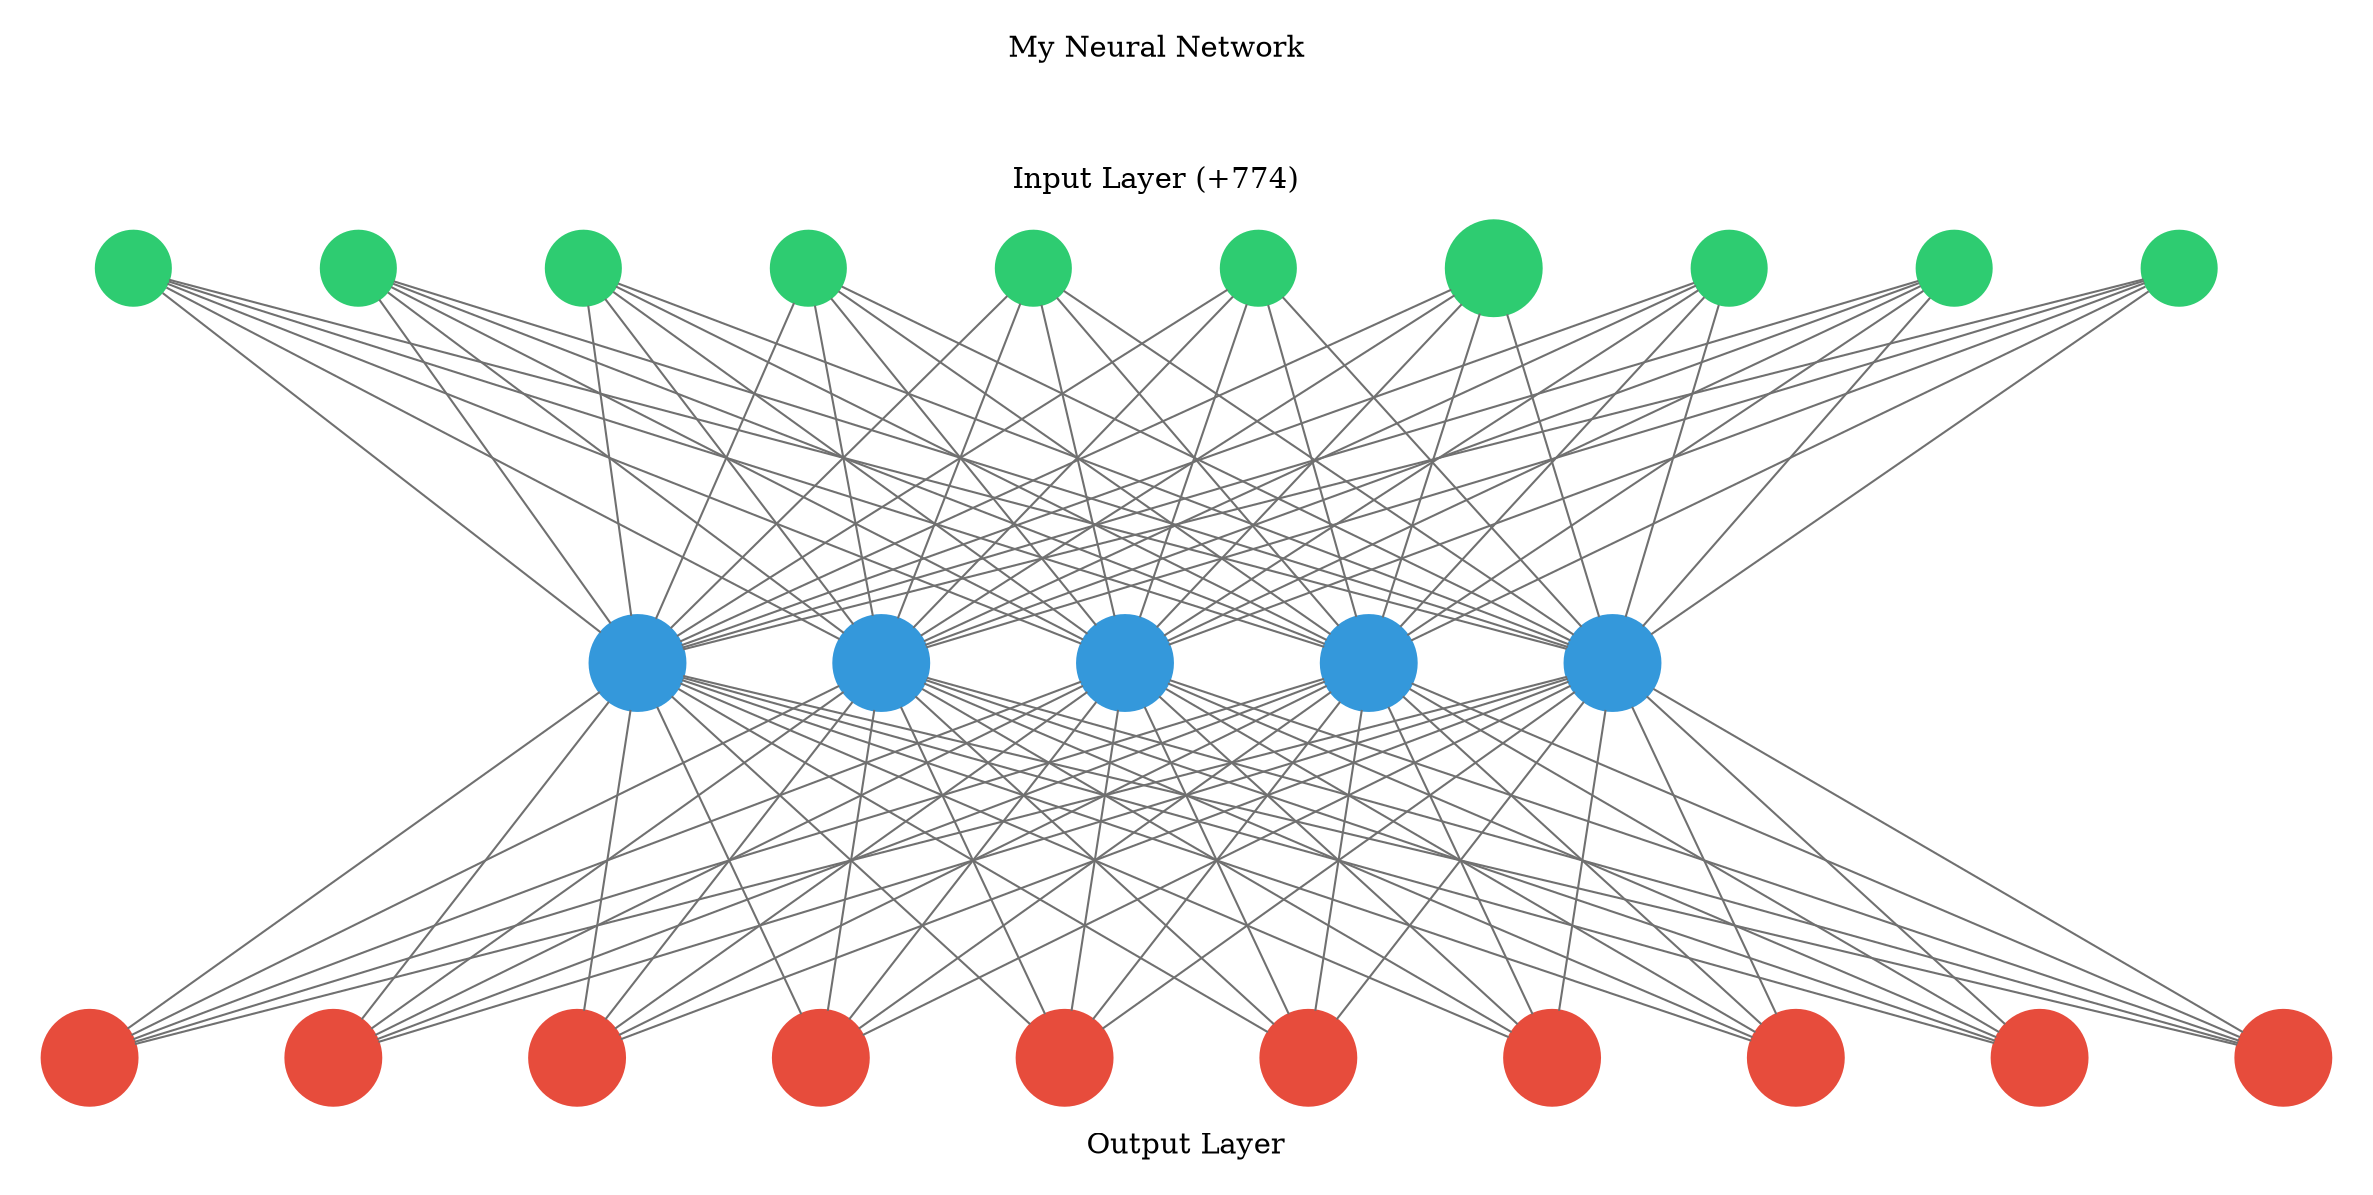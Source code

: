 digraph g {
	graph [nodesep=1 ranksep=2 splines=false]
	edge [arrowhead=none color="#707070"]
	subgraph cluster_input {
		node [color="#2ecc71" fontcolor="#2ecc71" shape=circle style=filled]
		color=white
		1
		label="My Neural Network



Input Layer (+774)"
		rank=same
		2
		label="My Neural Network



Input Layer (+774)"
		rank=same
		3
		label="My Neural Network



Input Layer (+774)"
		rank=same
		4
		label="My Neural Network



Input Layer (+774)"
		rank=same
		5
		label="My Neural Network



Input Layer (+774)"
		rank=same
		6
		label="My Neural Network



Input Layer (+774)"
		rank=same
		7
		label="My Neural Network



Input Layer (+774)"
		rank=same
		8
		label="My Neural Network



Input Layer (+774)"
		rank=same
		9
		label="My Neural Network



Input Layer (+774)"
		rank=same
		10
		label="My Neural Network



Input Layer (+774)"
		rank=same
	}
	1 -> 11
	2 -> 11
	3 -> 11
	4 -> 11
	5 -> 11
	6 -> 11
	7 -> 11
	8 -> 11
	9 -> 11
	10 -> 11
	1 -> 12
	2 -> 12
	3 -> 12
	4 -> 12
	5 -> 12
	6 -> 12
	7 -> 12
	8 -> 12
	9 -> 12
	10 -> 12
	1 -> 13
	2 -> 13
	3 -> 13
	4 -> 13
	5 -> 13
	6 -> 13
	7 -> 13
	8 -> 13
	9 -> 13
	10 -> 13
	1 -> 14
	2 -> 14
	3 -> 14
	4 -> 14
	5 -> 14
	6 -> 14
	7 -> 14
	8 -> 14
	9 -> 14
	10 -> 14
	1 -> 15
	2 -> 15
	3 -> 15
	4 -> 15
	5 -> 15
	6 -> 15
	7 -> 15
	8 -> 15
	9 -> 15
	10 -> 15
	subgraph cluster_1 {
		color=white
		rank=same
		label="" labeljust=right labelloc=b
		11 [color="#3498db" fontcolor="#3498db" shape=circle style=filled]
		12 [color="#3498db" fontcolor="#3498db" shape=circle style=filled]
		13 [color="#3498db" fontcolor="#3498db" shape=circle style=filled]
		14 [color="#3498db" fontcolor="#3498db" shape=circle style=filled]
		15 [color="#3498db" fontcolor="#3498db" shape=circle style=filled]
	}
	11 -> 16
	12 -> 16
	13 -> 16
	14 -> 16
	15 -> 16
	11 -> 17
	12 -> 17
	13 -> 17
	14 -> 17
	15 -> 17
	11 -> 18
	12 -> 18
	13 -> 18
	14 -> 18
	15 -> 18
	11 -> 19
	12 -> 19
	13 -> 19
	14 -> 19
	15 -> 19
	11 -> 20
	12 -> 20
	13 -> 20
	14 -> 20
	15 -> 20
	11 -> 21
	12 -> 21
	13 -> 21
	14 -> 21
	15 -> 21
	11 -> 22
	12 -> 22
	13 -> 22
	14 -> 22
	15 -> 22
	11 -> 23
	12 -> 23
	13 -> 23
	14 -> 23
	15 -> 23
	11 -> 24
	12 -> 24
	13 -> 24
	14 -> 24
	15 -> 24
	11 -> 25
	12 -> 25
	13 -> 25
	14 -> 25
	15 -> 25
	subgraph cluster_output {
		node [color="#2ecc71" fontcolor="#2ecc71" shape=circle style=filled]
		color=white
		rank=same
		labeljust=1
		16 [color="#e74c3c" fontcolor="#e74c3c" shape=circle style=filled]
		17 [color="#e74c3c" fontcolor="#e74c3c" shape=circle style=filled]
		18 [color="#e74c3c" fontcolor="#e74c3c" shape=circle style=filled]
		19 [color="#e74c3c" fontcolor="#e74c3c" shape=circle style=filled]
		20 [color="#e74c3c" fontcolor="#e74c3c" shape=circle style=filled]
		21 [color="#e74c3c" fontcolor="#e74c3c" shape=circle style=filled]
		22 [color="#e74c3c" fontcolor="#e74c3c" shape=circle style=filled]
		23 [color="#e74c3c" fontcolor="#e74c3c" shape=circle style=filled]
		24 [color="#e74c3c" fontcolor="#e74c3c" shape=circle style=filled]
		25 [color="#e74c3c" fontcolor="#e74c3c" shape=circle style=filled]
		label="Output Layer" labelloc=bottom
	}
	arrowShape=none
}
